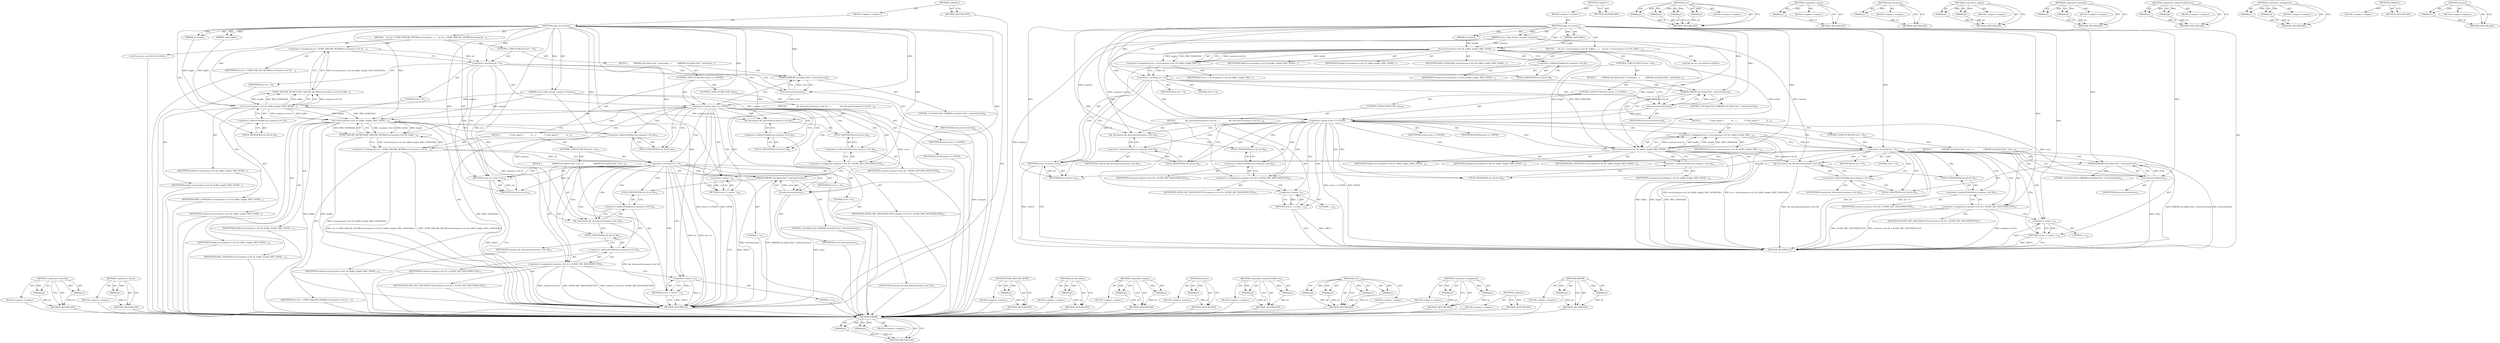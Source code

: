digraph "ERROR" {
vulnerable_128 [label=<(METHOD,ERROR)>];
vulnerable_129 [label=<(PARAM,p1)>];
vulnerable_130 [label=<(PARAM,p2)>];
vulnerable_131 [label=<(BLOCK,&lt;empty&gt;,&lt;empty&gt;)>];
vulnerable_132 [label=<(METHOD_RETURN,ANY)>];
vulnerable_6 [label=<(METHOD,&lt;global&gt;)<SUB>1</SUB>>];
vulnerable_7 [label=<(BLOCK,&lt;empty&gt;,&lt;empty&gt;)<SUB>1</SUB>>];
vulnerable_8 [label=<(METHOD,a2dp_ctrl_receive)<SUB>1</SUB>>];
vulnerable_9 [label=<(PARAM,struct a2dp_stream_common *common)<SUB>1</SUB>>];
vulnerable_10 [label=<(PARAM,void* buffer)<SUB>1</SUB>>];
vulnerable_11 [label=<(PARAM,int length)<SUB>1</SUB>>];
vulnerable_12 [label=<(BLOCK,{
    int ret = recv(common-&gt;ctrl_fd, buffer, l...,{
    int ret = recv(common-&gt;ctrl_fd, buffer, l...)<SUB>2</SUB>>];
vulnerable_13 [label="<(LOCAL,int ret: int)<SUB>3</SUB>>"];
vulnerable_14 [label=<(&lt;operator&gt;.assignment,ret = recv(common-&gt;ctrl_fd, buffer, length, MSG...)<SUB>3</SUB>>];
vulnerable_15 [label=<(IDENTIFIER,ret,ret = recv(common-&gt;ctrl_fd, buffer, length, MSG...)<SUB>3</SUB>>];
vulnerable_16 [label=<(recv,recv(common-&gt;ctrl_fd, buffer, length, MSG_NOSIG...)<SUB>3</SUB>>];
vulnerable_17 [label=<(&lt;operator&gt;.indirectFieldAccess,common-&gt;ctrl_fd)<SUB>3</SUB>>];
vulnerable_18 [label=<(IDENTIFIER,common,recv(common-&gt;ctrl_fd, buffer, length, MSG_NOSIG...)<SUB>3</SUB>>];
vulnerable_19 [label=<(FIELD_IDENTIFIER,ctrl_fd,ctrl_fd)<SUB>3</SUB>>];
vulnerable_20 [label=<(IDENTIFIER,buffer,recv(common-&gt;ctrl_fd, buffer, length, MSG_NOSIG...)<SUB>3</SUB>>];
vulnerable_21 [label=<(IDENTIFIER,length,recv(common-&gt;ctrl_fd, buffer, length, MSG_NOSIG...)<SUB>3</SUB>>];
vulnerable_22 [label=<(IDENTIFIER,MSG_NOSIGNAL,recv(common-&gt;ctrl_fd, buffer, length, MSG_NOSIG...)<SUB>3</SUB>>];
vulnerable_23 [label=<(CONTROL_STRUCTURE,IF,if (ret &lt; 0))<SUB>4</SUB>>];
vulnerable_24 [label=<(&lt;operator&gt;.lessThan,ret &lt; 0)<SUB>4</SUB>>];
vulnerable_25 [label=<(IDENTIFIER,ret,ret &lt; 0)<SUB>4</SUB>>];
vulnerable_26 [label=<(LITERAL,0,ret &lt; 0)<SUB>4</SUB>>];
vulnerable_27 [label=<(BLOCK,{
         ERROR(&quot;ack failed (%s)&quot;, strerror(er...,{
         ERROR(&quot;ack failed (%s)&quot;, strerror(er...)<SUB>5</SUB>>];
vulnerable_28 [label=<(ERROR,ERROR(&quot;ack failed (%s)&quot;, strerror(errno)))<SUB>6</SUB>>];
vulnerable_29 [label=<(LITERAL,&quot;ack failed (%s)&quot;,ERROR(&quot;ack failed (%s)&quot;, strerror(errno)))<SUB>6</SUB>>];
vulnerable_30 [label=<(strerror,strerror(errno))<SUB>6</SUB>>];
vulnerable_31 [label=<(IDENTIFIER,errno,strerror(errno))<SUB>6</SUB>>];
vulnerable_32 [label=<(CONTROL_STRUCTURE,IF,if (errno == EINTR))<SUB>7</SUB>>];
vulnerable_33 [label=<(&lt;operator&gt;.equals,errno == EINTR)<SUB>7</SUB>>];
vulnerable_34 [label=<(IDENTIFIER,errno,errno == EINTR)<SUB>7</SUB>>];
vulnerable_35 [label=<(IDENTIFIER,EINTR,errno == EINTR)<SUB>7</SUB>>];
vulnerable_36 [label=<(BLOCK,{
             /* retry again */
            re...,{
             /* retry again */
            re...)<SUB>8</SUB>>];
vulnerable_37 [label=<(&lt;operator&gt;.assignment,ret = recv(common-&gt;ctrl_fd, buffer, length, MSG...)<SUB>10</SUB>>];
vulnerable_38 [label=<(IDENTIFIER,ret,ret = recv(common-&gt;ctrl_fd, buffer, length, MSG...)<SUB>10</SUB>>];
vulnerable_39 [label=<(recv,recv(common-&gt;ctrl_fd, buffer, length, MSG_NOSIG...)<SUB>10</SUB>>];
vulnerable_40 [label=<(&lt;operator&gt;.indirectFieldAccess,common-&gt;ctrl_fd)<SUB>10</SUB>>];
vulnerable_41 [label=<(IDENTIFIER,common,recv(common-&gt;ctrl_fd, buffer, length, MSG_NOSIG...)<SUB>10</SUB>>];
vulnerable_42 [label=<(FIELD_IDENTIFIER,ctrl_fd,ctrl_fd)<SUB>10</SUB>>];
vulnerable_43 [label=<(IDENTIFIER,buffer,recv(common-&gt;ctrl_fd, buffer, length, MSG_NOSIG...)<SUB>10</SUB>>];
vulnerable_44 [label=<(IDENTIFIER,length,recv(common-&gt;ctrl_fd, buffer, length, MSG_NOSIG...)<SUB>10</SUB>>];
vulnerable_45 [label=<(IDENTIFIER,MSG_NOSIGNAL,recv(common-&gt;ctrl_fd, buffer, length, MSG_NOSIG...)<SUB>10</SUB>>];
vulnerable_46 [label=<(CONTROL_STRUCTURE,IF,if (ret &lt; 0))<SUB>11</SUB>>];
vulnerable_47 [label=<(&lt;operator&gt;.lessThan,ret &lt; 0)<SUB>11</SUB>>];
vulnerable_48 [label=<(IDENTIFIER,ret,ret &lt; 0)<SUB>11</SUB>>];
vulnerable_49 [label=<(LITERAL,0,ret &lt; 0)<SUB>11</SUB>>];
vulnerable_50 [label=<(BLOCK,{
                ERROR(&quot;ack failed (%s)&quot;, stre...,{
                ERROR(&quot;ack failed (%s)&quot;, stre...)<SUB>12</SUB>>];
vulnerable_51 [label=<(ERROR,ERROR(&quot;ack failed (%s)&quot;, strerror(errno)))<SUB>13</SUB>>];
vulnerable_52 [label=<(LITERAL,&quot;ack failed (%s)&quot;,ERROR(&quot;ack failed (%s)&quot;, strerror(errno)))<SUB>13</SUB>>];
vulnerable_53 [label=<(strerror,strerror(errno))<SUB>13</SUB>>];
vulnerable_54 [label=<(IDENTIFIER,errno,strerror(errno))<SUB>13</SUB>>];
vulnerable_55 [label=<(skt_disconnect,skt_disconnect(common-&gt;ctrl_fd))<SUB>14</SUB>>];
vulnerable_56 [label=<(&lt;operator&gt;.indirectFieldAccess,common-&gt;ctrl_fd)<SUB>14</SUB>>];
vulnerable_57 [label=<(IDENTIFIER,common,skt_disconnect(common-&gt;ctrl_fd))<SUB>14</SUB>>];
vulnerable_58 [label=<(FIELD_IDENTIFIER,ctrl_fd,ctrl_fd)<SUB>14</SUB>>];
vulnerable_59 [label=<(&lt;operator&gt;.assignment,common-&gt;ctrl_fd = AUDIO_SKT_DISCONNECTED)<SUB>15</SUB>>];
vulnerable_60 [label=<(&lt;operator&gt;.indirectFieldAccess,common-&gt;ctrl_fd)<SUB>15</SUB>>];
vulnerable_61 [label=<(IDENTIFIER,common,common-&gt;ctrl_fd = AUDIO_SKT_DISCONNECTED)<SUB>15</SUB>>];
vulnerable_62 [label=<(FIELD_IDENTIFIER,ctrl_fd,ctrl_fd)<SUB>15</SUB>>];
vulnerable_63 [label=<(IDENTIFIER,AUDIO_SKT_DISCONNECTED,common-&gt;ctrl_fd = AUDIO_SKT_DISCONNECTED)<SUB>15</SUB>>];
vulnerable_64 [label=<(RETURN,return -1;,return -1;)<SUB>16</SUB>>];
vulnerable_65 [label=<(&lt;operator&gt;.minus,-1)<SUB>16</SUB>>];
vulnerable_66 [label=<(LITERAL,1,-1)<SUB>16</SUB>>];
vulnerable_67 [label=<(CONTROL_STRUCTURE,ELSE,else)<SUB>20</SUB>>];
vulnerable_68 [label=<(BLOCK,{
               skt_disconnect(common-&gt;ctrl_fd...,{
               skt_disconnect(common-&gt;ctrl_fd...)<SUB>20</SUB>>];
vulnerable_69 [label=<(skt_disconnect,skt_disconnect(common-&gt;ctrl_fd))<SUB>21</SUB>>];
vulnerable_70 [label=<(&lt;operator&gt;.indirectFieldAccess,common-&gt;ctrl_fd)<SUB>21</SUB>>];
vulnerable_71 [label=<(IDENTIFIER,common,skt_disconnect(common-&gt;ctrl_fd))<SUB>21</SUB>>];
vulnerable_72 [label=<(FIELD_IDENTIFIER,ctrl_fd,ctrl_fd)<SUB>21</SUB>>];
vulnerable_73 [label=<(&lt;operator&gt;.assignment,common-&gt;ctrl_fd = AUDIO_SKT_DISCONNECTED)<SUB>22</SUB>>];
vulnerable_74 [label=<(&lt;operator&gt;.indirectFieldAccess,common-&gt;ctrl_fd)<SUB>22</SUB>>];
vulnerable_75 [label=<(IDENTIFIER,common,common-&gt;ctrl_fd = AUDIO_SKT_DISCONNECTED)<SUB>22</SUB>>];
vulnerable_76 [label=<(FIELD_IDENTIFIER,ctrl_fd,ctrl_fd)<SUB>22</SUB>>];
vulnerable_77 [label=<(IDENTIFIER,AUDIO_SKT_DISCONNECTED,common-&gt;ctrl_fd = AUDIO_SKT_DISCONNECTED)<SUB>22</SUB>>];
vulnerable_78 [label=<(RETURN,return -1;,return -1;)<SUB>23</SUB>>];
vulnerable_79 [label=<(&lt;operator&gt;.minus,-1)<SUB>23</SUB>>];
vulnerable_80 [label=<(LITERAL,1,-1)<SUB>23</SUB>>];
vulnerable_81 [label=<(RETURN,return ret;,return ret;)<SUB>27</SUB>>];
vulnerable_82 [label=<(IDENTIFIER,ret,return ret;)<SUB>27</SUB>>];
vulnerable_83 [label=<(METHOD_RETURN,int)<SUB>1</SUB>>];
vulnerable_85 [label=<(METHOD_RETURN,ANY)<SUB>1</SUB>>];
vulnerable_111 [label=<(METHOD,recv)>];
vulnerable_112 [label=<(PARAM,p1)>];
vulnerable_113 [label=<(PARAM,p2)>];
vulnerable_114 [label=<(PARAM,p3)>];
vulnerable_115 [label=<(PARAM,p4)>];
vulnerable_116 [label=<(BLOCK,&lt;empty&gt;,&lt;empty&gt;)>];
vulnerable_117 [label=<(METHOD_RETURN,ANY)>];
vulnerable_146 [label=<(METHOD,&lt;operator&gt;.minus)>];
vulnerable_147 [label=<(PARAM,p1)>];
vulnerable_148 [label=<(BLOCK,&lt;empty&gt;,&lt;empty&gt;)>];
vulnerable_149 [label=<(METHOD_RETURN,ANY)>];
vulnerable_142 [label=<(METHOD,skt_disconnect)>];
vulnerable_143 [label=<(PARAM,p1)>];
vulnerable_144 [label=<(BLOCK,&lt;empty&gt;,&lt;empty&gt;)>];
vulnerable_145 [label=<(METHOD_RETURN,ANY)>];
vulnerable_137 [label=<(METHOD,&lt;operator&gt;.equals)>];
vulnerable_138 [label=<(PARAM,p1)>];
vulnerable_139 [label=<(PARAM,p2)>];
vulnerable_140 [label=<(BLOCK,&lt;empty&gt;,&lt;empty&gt;)>];
vulnerable_141 [label=<(METHOD_RETURN,ANY)>];
vulnerable_123 [label=<(METHOD,&lt;operator&gt;.lessThan)>];
vulnerable_124 [label=<(PARAM,p1)>];
vulnerable_125 [label=<(PARAM,p2)>];
vulnerable_126 [label=<(BLOCK,&lt;empty&gt;,&lt;empty&gt;)>];
vulnerable_127 [label=<(METHOD_RETURN,ANY)>];
vulnerable_118 [label=<(METHOD,&lt;operator&gt;.indirectFieldAccess)>];
vulnerable_119 [label=<(PARAM,p1)>];
vulnerable_120 [label=<(PARAM,p2)>];
vulnerable_121 [label=<(BLOCK,&lt;empty&gt;,&lt;empty&gt;)>];
vulnerable_122 [label=<(METHOD_RETURN,ANY)>];
vulnerable_106 [label=<(METHOD,&lt;operator&gt;.assignment)>];
vulnerable_107 [label=<(PARAM,p1)>];
vulnerable_108 [label=<(PARAM,p2)>];
vulnerable_109 [label=<(BLOCK,&lt;empty&gt;,&lt;empty&gt;)>];
vulnerable_110 [label=<(METHOD_RETURN,ANY)>];
vulnerable_100 [label=<(METHOD,&lt;global&gt;)<SUB>1</SUB>>];
vulnerable_101 [label=<(BLOCK,&lt;empty&gt;,&lt;empty&gt;)>];
vulnerable_102 [label=<(METHOD_RETURN,ANY)>];
vulnerable_133 [label=<(METHOD,strerror)>];
vulnerable_134 [label=<(PARAM,p1)>];
vulnerable_135 [label=<(BLOCK,&lt;empty&gt;,&lt;empty&gt;)>];
vulnerable_136 [label=<(METHOD_RETURN,ANY)>];
fixed_129 [label=<(METHOD,&lt;operator&gt;.lessThan)>];
fixed_130 [label=<(PARAM,p1)>];
fixed_131 [label=<(PARAM,p2)>];
fixed_132 [label=<(BLOCK,&lt;empty&gt;,&lt;empty&gt;)>];
fixed_133 [label=<(METHOD_RETURN,ANY)>];
fixed_152 [label=<(METHOD,&lt;operator&gt;.minus)>];
fixed_153 [label=<(PARAM,p1)>];
fixed_154 [label=<(BLOCK,&lt;empty&gt;,&lt;empty&gt;)>];
fixed_155 [label=<(METHOD_RETURN,ANY)>];
fixed_6 [label=<(METHOD,&lt;global&gt;)<SUB>1</SUB>>];
fixed_7 [label=<(BLOCK,&lt;empty&gt;,&lt;empty&gt;)<SUB>1</SUB>>];
fixed_8 [label=<(METHOD,a2dp_ctrl_receive)<SUB>1</SUB>>];
fixed_9 [label=<(PARAM,struct a2dp_stream_common *common)<SUB>1</SUB>>];
fixed_10 [label=<(PARAM,void* buffer)<SUB>1</SUB>>];
fixed_11 [label=<(PARAM,int length)<SUB>1</SUB>>];
fixed_12 [label=<(BLOCK,{
    int ret = TEMP_FAILURE_RETRY(recv(common-...,{
    int ret = TEMP_FAILURE_RETRY(recv(common-...)<SUB>2</SUB>>];
fixed_13 [label="<(LOCAL,int ret: int)<SUB>3</SUB>>"];
fixed_14 [label=<(&lt;operator&gt;.assignment,ret = TEMP_FAILURE_RETRY(recv(common-&gt;ctrl_fd, ...)<SUB>3</SUB>>];
fixed_15 [label=<(IDENTIFIER,ret,ret = TEMP_FAILURE_RETRY(recv(common-&gt;ctrl_fd, ...)<SUB>3</SUB>>];
fixed_16 [label=<(TEMP_FAILURE_RETRY,TEMP_FAILURE_RETRY(recv(common-&gt;ctrl_fd, buffer...)<SUB>3</SUB>>];
fixed_17 [label=<(recv,recv(common-&gt;ctrl_fd, buffer, length, MSG_NOSIG...)<SUB>3</SUB>>];
fixed_18 [label=<(&lt;operator&gt;.indirectFieldAccess,common-&gt;ctrl_fd)<SUB>3</SUB>>];
fixed_19 [label=<(IDENTIFIER,common,recv(common-&gt;ctrl_fd, buffer, length, MSG_NOSIG...)<SUB>3</SUB>>];
fixed_20 [label=<(FIELD_IDENTIFIER,ctrl_fd,ctrl_fd)<SUB>3</SUB>>];
fixed_21 [label=<(IDENTIFIER,buffer,recv(common-&gt;ctrl_fd, buffer, length, MSG_NOSIG...)<SUB>3</SUB>>];
fixed_22 [label=<(IDENTIFIER,length,recv(common-&gt;ctrl_fd, buffer, length, MSG_NOSIG...)<SUB>3</SUB>>];
fixed_23 [label=<(IDENTIFIER,MSG_NOSIGNAL,recv(common-&gt;ctrl_fd, buffer, length, MSG_NOSIG...)<SUB>3</SUB>>];
fixed_24 [label=<(CONTROL_STRUCTURE,IF,if (ret &lt; 0))<SUB>4</SUB>>];
fixed_25 [label=<(&lt;operator&gt;.lessThan,ret &lt; 0)<SUB>4</SUB>>];
fixed_26 [label=<(IDENTIFIER,ret,ret &lt; 0)<SUB>4</SUB>>];
fixed_27 [label=<(LITERAL,0,ret &lt; 0)<SUB>4</SUB>>];
fixed_28 [label=<(BLOCK,{
         ERROR(&quot;ack failed (%s)&quot;, strerror(er...,{
         ERROR(&quot;ack failed (%s)&quot;, strerror(er...)<SUB>5</SUB>>];
fixed_29 [label=<(ERROR,ERROR(&quot;ack failed (%s)&quot;, strerror(errno)))<SUB>6</SUB>>];
fixed_30 [label=<(LITERAL,&quot;ack failed (%s)&quot;,ERROR(&quot;ack failed (%s)&quot;, strerror(errno)))<SUB>6</SUB>>];
fixed_31 [label=<(strerror,strerror(errno))<SUB>6</SUB>>];
fixed_32 [label=<(IDENTIFIER,errno,strerror(errno))<SUB>6</SUB>>];
fixed_33 [label=<(CONTROL_STRUCTURE,IF,if (errno == EINTR))<SUB>7</SUB>>];
fixed_34 [label=<(&lt;operator&gt;.equals,errno == EINTR)<SUB>7</SUB>>];
fixed_35 [label=<(IDENTIFIER,errno,errno == EINTR)<SUB>7</SUB>>];
fixed_36 [label=<(IDENTIFIER,EINTR,errno == EINTR)<SUB>7</SUB>>];
fixed_37 [label=<(BLOCK,{
             /* retry again */
            re...,{
             /* retry again */
            re...)<SUB>8</SUB>>];
fixed_38 [label=<(&lt;operator&gt;.assignment,ret = TEMP_FAILURE_RETRY(recv(common-&gt;ctrl_fd, ...)<SUB>10</SUB>>];
fixed_39 [label=<(IDENTIFIER,ret,ret = TEMP_FAILURE_RETRY(recv(common-&gt;ctrl_fd, ...)<SUB>10</SUB>>];
fixed_40 [label=<(TEMP_FAILURE_RETRY,TEMP_FAILURE_RETRY(recv(common-&gt;ctrl_fd, buffer...)<SUB>10</SUB>>];
fixed_41 [label=<(recv,recv(common-&gt;ctrl_fd, buffer, length, MSG_NOSIG...)<SUB>10</SUB>>];
fixed_42 [label=<(&lt;operator&gt;.indirectFieldAccess,common-&gt;ctrl_fd)<SUB>10</SUB>>];
fixed_43 [label=<(IDENTIFIER,common,recv(common-&gt;ctrl_fd, buffer, length, MSG_NOSIG...)<SUB>10</SUB>>];
fixed_44 [label=<(FIELD_IDENTIFIER,ctrl_fd,ctrl_fd)<SUB>10</SUB>>];
fixed_45 [label=<(IDENTIFIER,buffer,recv(common-&gt;ctrl_fd, buffer, length, MSG_NOSIG...)<SUB>10</SUB>>];
fixed_46 [label=<(IDENTIFIER,length,recv(common-&gt;ctrl_fd, buffer, length, MSG_NOSIG...)<SUB>10</SUB>>];
fixed_47 [label=<(IDENTIFIER,MSG_NOSIGNAL,recv(common-&gt;ctrl_fd, buffer, length, MSG_NOSIG...)<SUB>10</SUB>>];
fixed_48 [label=<(CONTROL_STRUCTURE,IF,if (ret &lt; 0))<SUB>11</SUB>>];
fixed_49 [label=<(&lt;operator&gt;.lessThan,ret &lt; 0)<SUB>11</SUB>>];
fixed_50 [label=<(IDENTIFIER,ret,ret &lt; 0)<SUB>11</SUB>>];
fixed_51 [label=<(LITERAL,0,ret &lt; 0)<SUB>11</SUB>>];
fixed_52 [label=<(BLOCK,{
                ERROR(&quot;ack failed (%s)&quot;, stre...,{
                ERROR(&quot;ack failed (%s)&quot;, stre...)<SUB>12</SUB>>];
fixed_53 [label=<(ERROR,ERROR(&quot;ack failed (%s)&quot;, strerror(errno)))<SUB>13</SUB>>];
fixed_54 [label=<(LITERAL,&quot;ack failed (%s)&quot;,ERROR(&quot;ack failed (%s)&quot;, strerror(errno)))<SUB>13</SUB>>];
fixed_55 [label=<(strerror,strerror(errno))<SUB>13</SUB>>];
fixed_56 [label=<(IDENTIFIER,errno,strerror(errno))<SUB>13</SUB>>];
fixed_57 [label=<(skt_disconnect,skt_disconnect(common-&gt;ctrl_fd))<SUB>14</SUB>>];
fixed_58 [label=<(&lt;operator&gt;.indirectFieldAccess,common-&gt;ctrl_fd)<SUB>14</SUB>>];
fixed_59 [label=<(IDENTIFIER,common,skt_disconnect(common-&gt;ctrl_fd))<SUB>14</SUB>>];
fixed_60 [label=<(FIELD_IDENTIFIER,ctrl_fd,ctrl_fd)<SUB>14</SUB>>];
fixed_61 [label=<(&lt;operator&gt;.assignment,common-&gt;ctrl_fd = AUDIO_SKT_DISCONNECTED)<SUB>15</SUB>>];
fixed_62 [label=<(&lt;operator&gt;.indirectFieldAccess,common-&gt;ctrl_fd)<SUB>15</SUB>>];
fixed_63 [label=<(IDENTIFIER,common,common-&gt;ctrl_fd = AUDIO_SKT_DISCONNECTED)<SUB>15</SUB>>];
fixed_64 [label=<(FIELD_IDENTIFIER,ctrl_fd,ctrl_fd)<SUB>15</SUB>>];
fixed_65 [label=<(IDENTIFIER,AUDIO_SKT_DISCONNECTED,common-&gt;ctrl_fd = AUDIO_SKT_DISCONNECTED)<SUB>15</SUB>>];
fixed_66 [label=<(RETURN,return -1;,return -1;)<SUB>16</SUB>>];
fixed_67 [label=<(&lt;operator&gt;.minus,-1)<SUB>16</SUB>>];
fixed_68 [label=<(LITERAL,1,-1)<SUB>16</SUB>>];
fixed_69 [label=<(CONTROL_STRUCTURE,ELSE,else)<SUB>20</SUB>>];
fixed_70 [label=<(BLOCK,{
               skt_disconnect(common-&gt;ctrl_fd...,{
               skt_disconnect(common-&gt;ctrl_fd...)<SUB>20</SUB>>];
fixed_71 [label=<(skt_disconnect,skt_disconnect(common-&gt;ctrl_fd))<SUB>21</SUB>>];
fixed_72 [label=<(&lt;operator&gt;.indirectFieldAccess,common-&gt;ctrl_fd)<SUB>21</SUB>>];
fixed_73 [label=<(IDENTIFIER,common,skt_disconnect(common-&gt;ctrl_fd))<SUB>21</SUB>>];
fixed_74 [label=<(FIELD_IDENTIFIER,ctrl_fd,ctrl_fd)<SUB>21</SUB>>];
fixed_75 [label=<(&lt;operator&gt;.assignment,common-&gt;ctrl_fd = AUDIO_SKT_DISCONNECTED)<SUB>22</SUB>>];
fixed_76 [label=<(&lt;operator&gt;.indirectFieldAccess,common-&gt;ctrl_fd)<SUB>22</SUB>>];
fixed_77 [label=<(IDENTIFIER,common,common-&gt;ctrl_fd = AUDIO_SKT_DISCONNECTED)<SUB>22</SUB>>];
fixed_78 [label=<(FIELD_IDENTIFIER,ctrl_fd,ctrl_fd)<SUB>22</SUB>>];
fixed_79 [label=<(IDENTIFIER,AUDIO_SKT_DISCONNECTED,common-&gt;ctrl_fd = AUDIO_SKT_DISCONNECTED)<SUB>22</SUB>>];
fixed_80 [label=<(RETURN,return -1;,return -1;)<SUB>23</SUB>>];
fixed_81 [label=<(&lt;operator&gt;.minus,-1)<SUB>23</SUB>>];
fixed_82 [label=<(LITERAL,1,-1)<SUB>23</SUB>>];
fixed_83 [label=<(RETURN,return ret;,return ret;)<SUB>27</SUB>>];
fixed_84 [label=<(IDENTIFIER,ret,return ret;)<SUB>27</SUB>>];
fixed_85 [label=<(METHOD_RETURN,int)<SUB>1</SUB>>];
fixed_87 [label=<(METHOD_RETURN,ANY)<SUB>1</SUB>>];
fixed_113 [label=<(METHOD,TEMP_FAILURE_RETRY)>];
fixed_114 [label=<(PARAM,p1)>];
fixed_115 [label=<(BLOCK,&lt;empty&gt;,&lt;empty&gt;)>];
fixed_116 [label=<(METHOD_RETURN,ANY)>];
fixed_148 [label=<(METHOD,skt_disconnect)>];
fixed_149 [label=<(PARAM,p1)>];
fixed_150 [label=<(BLOCK,&lt;empty&gt;,&lt;empty&gt;)>];
fixed_151 [label=<(METHOD_RETURN,ANY)>];
fixed_143 [label=<(METHOD,&lt;operator&gt;.equals)>];
fixed_144 [label=<(PARAM,p1)>];
fixed_145 [label=<(PARAM,p2)>];
fixed_146 [label=<(BLOCK,&lt;empty&gt;,&lt;empty&gt;)>];
fixed_147 [label=<(METHOD_RETURN,ANY)>];
fixed_139 [label=<(METHOD,strerror)>];
fixed_140 [label=<(PARAM,p1)>];
fixed_141 [label=<(BLOCK,&lt;empty&gt;,&lt;empty&gt;)>];
fixed_142 [label=<(METHOD_RETURN,ANY)>];
fixed_124 [label=<(METHOD,&lt;operator&gt;.indirectFieldAccess)>];
fixed_125 [label=<(PARAM,p1)>];
fixed_126 [label=<(PARAM,p2)>];
fixed_127 [label=<(BLOCK,&lt;empty&gt;,&lt;empty&gt;)>];
fixed_128 [label=<(METHOD_RETURN,ANY)>];
fixed_117 [label=<(METHOD,recv)>];
fixed_118 [label=<(PARAM,p1)>];
fixed_119 [label=<(PARAM,p2)>];
fixed_120 [label=<(PARAM,p3)>];
fixed_121 [label=<(PARAM,p4)>];
fixed_122 [label=<(BLOCK,&lt;empty&gt;,&lt;empty&gt;)>];
fixed_123 [label=<(METHOD_RETURN,ANY)>];
fixed_108 [label=<(METHOD,&lt;operator&gt;.assignment)>];
fixed_109 [label=<(PARAM,p1)>];
fixed_110 [label=<(PARAM,p2)>];
fixed_111 [label=<(BLOCK,&lt;empty&gt;,&lt;empty&gt;)>];
fixed_112 [label=<(METHOD_RETURN,ANY)>];
fixed_102 [label=<(METHOD,&lt;global&gt;)<SUB>1</SUB>>];
fixed_103 [label=<(BLOCK,&lt;empty&gt;,&lt;empty&gt;)>];
fixed_104 [label=<(METHOD_RETURN,ANY)>];
fixed_134 [label=<(METHOD,ERROR)>];
fixed_135 [label=<(PARAM,p1)>];
fixed_136 [label=<(PARAM,p2)>];
fixed_137 [label=<(BLOCK,&lt;empty&gt;,&lt;empty&gt;)>];
fixed_138 [label=<(METHOD_RETURN,ANY)>];
vulnerable_128 -> vulnerable_129  [key=0, label="AST: "];
vulnerable_128 -> vulnerable_129  [key=1, label="DDG: "];
vulnerable_128 -> vulnerable_131  [key=0, label="AST: "];
vulnerable_128 -> vulnerable_130  [key=0, label="AST: "];
vulnerable_128 -> vulnerable_130  [key=1, label="DDG: "];
vulnerable_128 -> vulnerable_132  [key=0, label="AST: "];
vulnerable_128 -> vulnerable_132  [key=1, label="CFG: "];
vulnerable_129 -> vulnerable_132  [key=0, label="DDG: p1"];
vulnerable_130 -> vulnerable_132  [key=0, label="DDG: p2"];
vulnerable_6 -> vulnerable_7  [key=0, label="AST: "];
vulnerable_6 -> vulnerable_85  [key=0, label="AST: "];
vulnerable_6 -> vulnerable_85  [key=1, label="CFG: "];
vulnerable_7 -> vulnerable_8  [key=0, label="AST: "];
vulnerable_8 -> vulnerable_9  [key=0, label="AST: "];
vulnerable_8 -> vulnerable_9  [key=1, label="DDG: "];
vulnerable_8 -> vulnerable_10  [key=0, label="AST: "];
vulnerable_8 -> vulnerable_10  [key=1, label="DDG: "];
vulnerable_8 -> vulnerable_11  [key=0, label="AST: "];
vulnerable_8 -> vulnerable_11  [key=1, label="DDG: "];
vulnerable_8 -> vulnerable_12  [key=0, label="AST: "];
vulnerable_8 -> vulnerable_83  [key=0, label="AST: "];
vulnerable_8 -> vulnerable_19  [key=0, label="CFG: "];
vulnerable_8 -> vulnerable_82  [key=0, label="DDG: "];
vulnerable_8 -> vulnerable_16  [key=0, label="DDG: "];
vulnerable_8 -> vulnerable_24  [key=0, label="DDG: "];
vulnerable_8 -> vulnerable_28  [key=0, label="DDG: "];
vulnerable_8 -> vulnerable_30  [key=0, label="DDG: "];
vulnerable_8 -> vulnerable_33  [key=0, label="DDG: "];
vulnerable_8 -> vulnerable_73  [key=0, label="DDG: "];
vulnerable_8 -> vulnerable_39  [key=0, label="DDG: "];
vulnerable_8 -> vulnerable_47  [key=0, label="DDG: "];
vulnerable_8 -> vulnerable_59  [key=0, label="DDG: "];
vulnerable_8 -> vulnerable_51  [key=0, label="DDG: "];
vulnerable_8 -> vulnerable_79  [key=0, label="DDG: "];
vulnerable_8 -> vulnerable_53  [key=0, label="DDG: "];
vulnerable_8 -> vulnerable_65  [key=0, label="DDG: "];
vulnerable_9 -> vulnerable_83  [key=0, label="DDG: common"];
vulnerable_9 -> vulnerable_16  [key=0, label="DDG: common"];
vulnerable_9 -> vulnerable_39  [key=0, label="DDG: common"];
vulnerable_9 -> vulnerable_69  [key=0, label="DDG: common"];
vulnerable_9 -> vulnerable_55  [key=0, label="DDG: common"];
vulnerable_10 -> vulnerable_16  [key=0, label="DDG: buffer"];
vulnerable_11 -> vulnerable_16  [key=0, label="DDG: length"];
vulnerable_12 -> vulnerable_13  [key=0, label="AST: "];
vulnerable_12 -> vulnerable_14  [key=0, label="AST: "];
vulnerable_12 -> vulnerable_23  [key=0, label="AST: "];
vulnerable_12 -> vulnerable_81  [key=0, label="AST: "];
vulnerable_14 -> vulnerable_15  [key=0, label="AST: "];
vulnerable_14 -> vulnerable_16  [key=0, label="AST: "];
vulnerable_14 -> vulnerable_24  [key=0, label="CFG: "];
vulnerable_14 -> vulnerable_24  [key=1, label="DDG: ret"];
vulnerable_16 -> vulnerable_17  [key=0, label="AST: "];
vulnerable_16 -> vulnerable_20  [key=0, label="AST: "];
vulnerable_16 -> vulnerable_21  [key=0, label="AST: "];
vulnerable_16 -> vulnerable_22  [key=0, label="AST: "];
vulnerable_16 -> vulnerable_14  [key=0, label="CFG: "];
vulnerable_16 -> vulnerable_14  [key=1, label="DDG: common-&gt;ctrl_fd"];
vulnerable_16 -> vulnerable_14  [key=2, label="DDG: buffer"];
vulnerable_16 -> vulnerable_14  [key=3, label="DDG: length"];
vulnerable_16 -> vulnerable_14  [key=4, label="DDG: MSG_NOSIGNAL"];
vulnerable_16 -> vulnerable_39  [key=0, label="DDG: common-&gt;ctrl_fd"];
vulnerable_16 -> vulnerable_39  [key=1, label="DDG: buffer"];
vulnerable_16 -> vulnerable_39  [key=2, label="DDG: length"];
vulnerable_16 -> vulnerable_39  [key=3, label="DDG: MSG_NOSIGNAL"];
vulnerable_16 -> vulnerable_69  [key=0, label="DDG: common-&gt;ctrl_fd"];
vulnerable_17 -> vulnerable_18  [key=0, label="AST: "];
vulnerable_17 -> vulnerable_19  [key=0, label="AST: "];
vulnerable_17 -> vulnerable_16  [key=0, label="CFG: "];
vulnerable_19 -> vulnerable_17  [key=0, label="CFG: "];
vulnerable_23 -> vulnerable_24  [key=0, label="AST: "];
vulnerable_23 -> vulnerable_27  [key=0, label="AST: "];
vulnerable_24 -> vulnerable_25  [key=0, label="AST: "];
vulnerable_24 -> vulnerable_26  [key=0, label="AST: "];
vulnerable_24 -> vulnerable_30  [key=0, label="CFG: "];
vulnerable_24 -> vulnerable_30  [key=1, label="CDG: "];
vulnerable_24 -> vulnerable_81  [key=0, label="CFG: "];
vulnerable_24 -> vulnerable_81  [key=1, label="CDG: "];
vulnerable_24 -> vulnerable_82  [key=0, label="DDG: ret"];
vulnerable_24 -> vulnerable_28  [key=0, label="CDG: "];
vulnerable_24 -> vulnerable_33  [key=0, label="CDG: "];
vulnerable_27 -> vulnerable_28  [key=0, label="AST: "];
vulnerable_27 -> vulnerable_32  [key=0, label="AST: "];
vulnerable_28 -> vulnerable_29  [key=0, label="AST: "];
vulnerable_28 -> vulnerable_30  [key=0, label="AST: "];
vulnerable_28 -> vulnerable_33  [key=0, label="CFG: "];
vulnerable_30 -> vulnerable_31  [key=0, label="AST: "];
vulnerable_30 -> vulnerable_28  [key=0, label="CFG: "];
vulnerable_30 -> vulnerable_28  [key=1, label="DDG: errno"];
vulnerable_30 -> vulnerable_33  [key=0, label="DDG: errno"];
vulnerable_32 -> vulnerable_33  [key=0, label="AST: "];
vulnerable_32 -> vulnerable_36  [key=0, label="AST: "];
vulnerable_32 -> vulnerable_67  [key=0, label="AST: "];
vulnerable_33 -> vulnerable_34  [key=0, label="AST: "];
vulnerable_33 -> vulnerable_35  [key=0, label="AST: "];
vulnerable_33 -> vulnerable_42  [key=0, label="CFG: "];
vulnerable_33 -> vulnerable_42  [key=1, label="CDG: "];
vulnerable_33 -> vulnerable_72  [key=0, label="CFG: "];
vulnerable_33 -> vulnerable_72  [key=1, label="CDG: "];
vulnerable_33 -> vulnerable_83  [key=0, label="DDG: errno == EINTR"];
vulnerable_33 -> vulnerable_83  [key=1, label="DDG: EINTR"];
vulnerable_33 -> vulnerable_53  [key=0, label="DDG: errno"];
vulnerable_33 -> vulnerable_47  [key=0, label="CDG: "];
vulnerable_33 -> vulnerable_73  [key=0, label="CDG: "];
vulnerable_33 -> vulnerable_37  [key=0, label="CDG: "];
vulnerable_33 -> vulnerable_69  [key=0, label="CDG: "];
vulnerable_33 -> vulnerable_74  [key=0, label="CDG: "];
vulnerable_33 -> vulnerable_40  [key=0, label="CDG: "];
vulnerable_33 -> vulnerable_76  [key=0, label="CDG: "];
vulnerable_33 -> vulnerable_79  [key=0, label="CDG: "];
vulnerable_33 -> vulnerable_70  [key=0, label="CDG: "];
vulnerable_33 -> vulnerable_78  [key=0, label="CDG: "];
vulnerable_33 -> vulnerable_39  [key=0, label="CDG: "];
vulnerable_36 -> vulnerable_37  [key=0, label="AST: "];
vulnerable_36 -> vulnerable_46  [key=0, label="AST: "];
vulnerable_37 -> vulnerable_38  [key=0, label="AST: "];
vulnerable_37 -> vulnerable_39  [key=0, label="AST: "];
vulnerable_37 -> vulnerable_47  [key=0, label="CFG: "];
vulnerable_37 -> vulnerable_47  [key=1, label="DDG: ret"];
vulnerable_37 -> vulnerable_83  [key=0, label="DDG: recv(common-&gt;ctrl_fd, buffer, length, MSG_NOSIGNAL)"];
vulnerable_37 -> vulnerable_83  [key=1, label="DDG: ret = recv(common-&gt;ctrl_fd, buffer, length, MSG_NOSIGNAL)"];
vulnerable_39 -> vulnerable_40  [key=0, label="AST: "];
vulnerable_39 -> vulnerable_43  [key=0, label="AST: "];
vulnerable_39 -> vulnerable_44  [key=0, label="AST: "];
vulnerable_39 -> vulnerable_45  [key=0, label="AST: "];
vulnerable_39 -> vulnerable_37  [key=0, label="CFG: "];
vulnerable_39 -> vulnerable_37  [key=1, label="DDG: common-&gt;ctrl_fd"];
vulnerable_39 -> vulnerable_37  [key=2, label="DDG: buffer"];
vulnerable_39 -> vulnerable_37  [key=3, label="DDG: length"];
vulnerable_39 -> vulnerable_37  [key=4, label="DDG: MSG_NOSIGNAL"];
vulnerable_39 -> vulnerable_83  [key=0, label="DDG: buffer"];
vulnerable_39 -> vulnerable_83  [key=1, label="DDG: length"];
vulnerable_39 -> vulnerable_83  [key=2, label="DDG: MSG_NOSIGNAL"];
vulnerable_39 -> vulnerable_55  [key=0, label="DDG: common-&gt;ctrl_fd"];
vulnerable_40 -> vulnerable_41  [key=0, label="AST: "];
vulnerable_40 -> vulnerable_42  [key=0, label="AST: "];
vulnerable_40 -> vulnerable_39  [key=0, label="CFG: "];
vulnerable_42 -> vulnerable_40  [key=0, label="CFG: "];
vulnerable_46 -> vulnerable_47  [key=0, label="AST: "];
vulnerable_46 -> vulnerable_50  [key=0, label="AST: "];
vulnerable_47 -> vulnerable_48  [key=0, label="AST: "];
vulnerable_47 -> vulnerable_49  [key=0, label="AST: "];
vulnerable_47 -> vulnerable_53  [key=0, label="CFG: "];
vulnerable_47 -> vulnerable_53  [key=1, label="CDG: "];
vulnerable_47 -> vulnerable_81  [key=0, label="CFG: "];
vulnerable_47 -> vulnerable_81  [key=1, label="CDG: "];
vulnerable_47 -> vulnerable_83  [key=0, label="DDG: ret"];
vulnerable_47 -> vulnerable_83  [key=1, label="DDG: ret &lt; 0"];
vulnerable_47 -> vulnerable_82  [key=0, label="DDG: ret"];
vulnerable_47 -> vulnerable_60  [key=0, label="CDG: "];
vulnerable_47 -> vulnerable_64  [key=0, label="CDG: "];
vulnerable_47 -> vulnerable_51  [key=0, label="CDG: "];
vulnerable_47 -> vulnerable_56  [key=0, label="CDG: "];
vulnerable_47 -> vulnerable_65  [key=0, label="CDG: "];
vulnerable_47 -> vulnerable_59  [key=0, label="CDG: "];
vulnerable_47 -> vulnerable_58  [key=0, label="CDG: "];
vulnerable_47 -> vulnerable_55  [key=0, label="CDG: "];
vulnerable_47 -> vulnerable_62  [key=0, label="CDG: "];
vulnerable_50 -> vulnerable_51  [key=0, label="AST: "];
vulnerable_50 -> vulnerable_55  [key=0, label="AST: "];
vulnerable_50 -> vulnerable_59  [key=0, label="AST: "];
vulnerable_50 -> vulnerable_64  [key=0, label="AST: "];
vulnerable_51 -> vulnerable_52  [key=0, label="AST: "];
vulnerable_51 -> vulnerable_53  [key=0, label="AST: "];
vulnerable_51 -> vulnerable_58  [key=0, label="CFG: "];
vulnerable_51 -> vulnerable_83  [key=0, label="DDG: strerror(errno)"];
vulnerable_51 -> vulnerable_83  [key=1, label="DDG: ERROR(&quot;ack failed (%s)&quot;, strerror(errno))"];
vulnerable_53 -> vulnerable_54  [key=0, label="AST: "];
vulnerable_53 -> vulnerable_51  [key=0, label="CFG: "];
vulnerable_53 -> vulnerable_51  [key=1, label="DDG: errno"];
vulnerable_53 -> vulnerable_83  [key=0, label="DDG: errno"];
vulnerable_55 -> vulnerable_56  [key=0, label="AST: "];
vulnerable_55 -> vulnerable_62  [key=0, label="CFG: "];
vulnerable_55 -> vulnerable_83  [key=0, label="DDG: skt_disconnect(common-&gt;ctrl_fd)"];
vulnerable_56 -> vulnerable_57  [key=0, label="AST: "];
vulnerable_56 -> vulnerable_58  [key=0, label="AST: "];
vulnerable_56 -> vulnerable_55  [key=0, label="CFG: "];
vulnerable_58 -> vulnerable_56  [key=0, label="CFG: "];
vulnerable_59 -> vulnerable_60  [key=0, label="AST: "];
vulnerable_59 -> vulnerable_63  [key=0, label="AST: "];
vulnerable_59 -> vulnerable_65  [key=0, label="CFG: "];
vulnerable_59 -> vulnerable_83  [key=0, label="DDG: common-&gt;ctrl_fd"];
vulnerable_59 -> vulnerable_83  [key=1, label="DDG: AUDIO_SKT_DISCONNECTED"];
vulnerable_59 -> vulnerable_83  [key=2, label="DDG: common-&gt;ctrl_fd = AUDIO_SKT_DISCONNECTED"];
vulnerable_60 -> vulnerable_61  [key=0, label="AST: "];
vulnerable_60 -> vulnerable_62  [key=0, label="AST: "];
vulnerable_60 -> vulnerable_59  [key=0, label="CFG: "];
vulnerable_62 -> vulnerable_60  [key=0, label="CFG: "];
vulnerable_64 -> vulnerable_65  [key=0, label="AST: "];
vulnerable_64 -> vulnerable_83  [key=0, label="CFG: "];
vulnerable_64 -> vulnerable_83  [key=1, label="DDG: &lt;RET&gt;"];
vulnerable_65 -> vulnerable_66  [key=0, label="AST: "];
vulnerable_65 -> vulnerable_64  [key=0, label="CFG: "];
vulnerable_65 -> vulnerable_64  [key=1, label="DDG: -1"];
vulnerable_65 -> vulnerable_83  [key=0, label="DDG: -1"];
vulnerable_67 -> vulnerable_68  [key=0, label="AST: "];
vulnerable_68 -> vulnerable_69  [key=0, label="AST: "];
vulnerable_68 -> vulnerable_73  [key=0, label="AST: "];
vulnerable_68 -> vulnerable_78  [key=0, label="AST: "];
vulnerable_69 -> vulnerable_70  [key=0, label="AST: "];
vulnerable_69 -> vulnerable_76  [key=0, label="CFG: "];
vulnerable_70 -> vulnerable_71  [key=0, label="AST: "];
vulnerable_70 -> vulnerable_72  [key=0, label="AST: "];
vulnerable_70 -> vulnerable_69  [key=0, label="CFG: "];
vulnerable_72 -> vulnerable_70  [key=0, label="CFG: "];
vulnerable_73 -> vulnerable_74  [key=0, label="AST: "];
vulnerable_73 -> vulnerable_77  [key=0, label="AST: "];
vulnerable_73 -> vulnerable_79  [key=0, label="CFG: "];
vulnerable_74 -> vulnerable_75  [key=0, label="AST: "];
vulnerable_74 -> vulnerable_76  [key=0, label="AST: "];
vulnerable_74 -> vulnerable_73  [key=0, label="CFG: "];
vulnerable_76 -> vulnerable_74  [key=0, label="CFG: "];
vulnerable_78 -> vulnerable_79  [key=0, label="AST: "];
vulnerable_78 -> vulnerable_83  [key=0, label="CFG: "];
vulnerable_78 -> vulnerable_83  [key=1, label="DDG: &lt;RET&gt;"];
vulnerable_79 -> vulnerable_80  [key=0, label="AST: "];
vulnerable_79 -> vulnerable_78  [key=0, label="CFG: "];
vulnerable_79 -> vulnerable_78  [key=1, label="DDG: -1"];
vulnerable_81 -> vulnerable_82  [key=0, label="AST: "];
vulnerable_81 -> vulnerable_83  [key=0, label="CFG: "];
vulnerable_81 -> vulnerable_83  [key=1, label="DDG: &lt;RET&gt;"];
vulnerable_82 -> vulnerable_81  [key=0, label="DDG: ret"];
vulnerable_111 -> vulnerable_112  [key=0, label="AST: "];
vulnerable_111 -> vulnerable_112  [key=1, label="DDG: "];
vulnerable_111 -> vulnerable_116  [key=0, label="AST: "];
vulnerable_111 -> vulnerable_113  [key=0, label="AST: "];
vulnerable_111 -> vulnerable_113  [key=1, label="DDG: "];
vulnerable_111 -> vulnerable_117  [key=0, label="AST: "];
vulnerable_111 -> vulnerable_117  [key=1, label="CFG: "];
vulnerable_111 -> vulnerable_114  [key=0, label="AST: "];
vulnerable_111 -> vulnerable_114  [key=1, label="DDG: "];
vulnerable_111 -> vulnerable_115  [key=0, label="AST: "];
vulnerable_111 -> vulnerable_115  [key=1, label="DDG: "];
vulnerable_112 -> vulnerable_117  [key=0, label="DDG: p1"];
vulnerable_113 -> vulnerable_117  [key=0, label="DDG: p2"];
vulnerable_114 -> vulnerable_117  [key=0, label="DDG: p3"];
vulnerable_115 -> vulnerable_117  [key=0, label="DDG: p4"];
vulnerable_146 -> vulnerable_147  [key=0, label="AST: "];
vulnerable_146 -> vulnerable_147  [key=1, label="DDG: "];
vulnerable_146 -> vulnerable_148  [key=0, label="AST: "];
vulnerable_146 -> vulnerable_149  [key=0, label="AST: "];
vulnerable_146 -> vulnerable_149  [key=1, label="CFG: "];
vulnerable_147 -> vulnerable_149  [key=0, label="DDG: p1"];
vulnerable_142 -> vulnerable_143  [key=0, label="AST: "];
vulnerable_142 -> vulnerable_143  [key=1, label="DDG: "];
vulnerable_142 -> vulnerable_144  [key=0, label="AST: "];
vulnerable_142 -> vulnerable_145  [key=0, label="AST: "];
vulnerable_142 -> vulnerable_145  [key=1, label="CFG: "];
vulnerable_143 -> vulnerable_145  [key=0, label="DDG: p1"];
vulnerable_137 -> vulnerable_138  [key=0, label="AST: "];
vulnerable_137 -> vulnerable_138  [key=1, label="DDG: "];
vulnerable_137 -> vulnerable_140  [key=0, label="AST: "];
vulnerable_137 -> vulnerable_139  [key=0, label="AST: "];
vulnerable_137 -> vulnerable_139  [key=1, label="DDG: "];
vulnerable_137 -> vulnerable_141  [key=0, label="AST: "];
vulnerable_137 -> vulnerable_141  [key=1, label="CFG: "];
vulnerable_138 -> vulnerable_141  [key=0, label="DDG: p1"];
vulnerable_139 -> vulnerable_141  [key=0, label="DDG: p2"];
vulnerable_123 -> vulnerable_124  [key=0, label="AST: "];
vulnerable_123 -> vulnerable_124  [key=1, label="DDG: "];
vulnerable_123 -> vulnerable_126  [key=0, label="AST: "];
vulnerable_123 -> vulnerable_125  [key=0, label="AST: "];
vulnerable_123 -> vulnerable_125  [key=1, label="DDG: "];
vulnerable_123 -> vulnerable_127  [key=0, label="AST: "];
vulnerable_123 -> vulnerable_127  [key=1, label="CFG: "];
vulnerable_124 -> vulnerable_127  [key=0, label="DDG: p1"];
vulnerable_125 -> vulnerable_127  [key=0, label="DDG: p2"];
vulnerable_118 -> vulnerable_119  [key=0, label="AST: "];
vulnerable_118 -> vulnerable_119  [key=1, label="DDG: "];
vulnerable_118 -> vulnerable_121  [key=0, label="AST: "];
vulnerable_118 -> vulnerable_120  [key=0, label="AST: "];
vulnerable_118 -> vulnerable_120  [key=1, label="DDG: "];
vulnerable_118 -> vulnerable_122  [key=0, label="AST: "];
vulnerable_118 -> vulnerable_122  [key=1, label="CFG: "];
vulnerable_119 -> vulnerable_122  [key=0, label="DDG: p1"];
vulnerable_120 -> vulnerable_122  [key=0, label="DDG: p2"];
vulnerable_106 -> vulnerable_107  [key=0, label="AST: "];
vulnerable_106 -> vulnerable_107  [key=1, label="DDG: "];
vulnerable_106 -> vulnerable_109  [key=0, label="AST: "];
vulnerable_106 -> vulnerable_108  [key=0, label="AST: "];
vulnerable_106 -> vulnerable_108  [key=1, label="DDG: "];
vulnerable_106 -> vulnerable_110  [key=0, label="AST: "];
vulnerable_106 -> vulnerable_110  [key=1, label="CFG: "];
vulnerable_107 -> vulnerable_110  [key=0, label="DDG: p1"];
vulnerable_108 -> vulnerable_110  [key=0, label="DDG: p2"];
vulnerable_100 -> vulnerable_101  [key=0, label="AST: "];
vulnerable_100 -> vulnerable_102  [key=0, label="AST: "];
vulnerable_100 -> vulnerable_102  [key=1, label="CFG: "];
vulnerable_133 -> vulnerable_134  [key=0, label="AST: "];
vulnerable_133 -> vulnerable_134  [key=1, label="DDG: "];
vulnerable_133 -> vulnerable_135  [key=0, label="AST: "];
vulnerable_133 -> vulnerable_136  [key=0, label="AST: "];
vulnerable_133 -> vulnerable_136  [key=1, label="CFG: "];
vulnerable_134 -> vulnerable_136  [key=0, label="DDG: p1"];
fixed_129 -> fixed_130  [key=0, label="AST: "];
fixed_129 -> fixed_130  [key=1, label="DDG: "];
fixed_129 -> fixed_132  [key=0, label="AST: "];
fixed_129 -> fixed_131  [key=0, label="AST: "];
fixed_129 -> fixed_131  [key=1, label="DDG: "];
fixed_129 -> fixed_133  [key=0, label="AST: "];
fixed_129 -> fixed_133  [key=1, label="CFG: "];
fixed_130 -> fixed_133  [key=0, label="DDG: p1"];
fixed_131 -> fixed_133  [key=0, label="DDG: p2"];
fixed_132 -> vulnerable_128  [key=0];
fixed_133 -> vulnerable_128  [key=0];
fixed_152 -> fixed_153  [key=0, label="AST: "];
fixed_152 -> fixed_153  [key=1, label="DDG: "];
fixed_152 -> fixed_154  [key=0, label="AST: "];
fixed_152 -> fixed_155  [key=0, label="AST: "];
fixed_152 -> fixed_155  [key=1, label="CFG: "];
fixed_153 -> fixed_155  [key=0, label="DDG: p1"];
fixed_154 -> vulnerable_128  [key=0];
fixed_155 -> vulnerable_128  [key=0];
fixed_6 -> fixed_7  [key=0, label="AST: "];
fixed_6 -> fixed_87  [key=0, label="AST: "];
fixed_6 -> fixed_87  [key=1, label="CFG: "];
fixed_7 -> fixed_8  [key=0, label="AST: "];
fixed_8 -> fixed_9  [key=0, label="AST: "];
fixed_8 -> fixed_9  [key=1, label="DDG: "];
fixed_8 -> fixed_10  [key=0, label="AST: "];
fixed_8 -> fixed_10  [key=1, label="DDG: "];
fixed_8 -> fixed_11  [key=0, label="AST: "];
fixed_8 -> fixed_11  [key=1, label="DDG: "];
fixed_8 -> fixed_12  [key=0, label="AST: "];
fixed_8 -> fixed_85  [key=0, label="AST: "];
fixed_8 -> fixed_20  [key=0, label="CFG: "];
fixed_8 -> fixed_84  [key=0, label="DDG: "];
fixed_8 -> fixed_25  [key=0, label="DDG: "];
fixed_8 -> fixed_17  [key=0, label="DDG: "];
fixed_8 -> fixed_29  [key=0, label="DDG: "];
fixed_8 -> fixed_31  [key=0, label="DDG: "];
fixed_8 -> fixed_34  [key=0, label="DDG: "];
fixed_8 -> fixed_75  [key=0, label="DDG: "];
fixed_8 -> fixed_49  [key=0, label="DDG: "];
fixed_8 -> fixed_61  [key=0, label="DDG: "];
fixed_8 -> fixed_41  [key=0, label="DDG: "];
fixed_8 -> fixed_53  [key=0, label="DDG: "];
fixed_8 -> fixed_81  [key=0, label="DDG: "];
fixed_8 -> fixed_55  [key=0, label="DDG: "];
fixed_8 -> fixed_67  [key=0, label="DDG: "];
fixed_9 -> fixed_85  [key=0, label="DDG: common"];
fixed_9 -> fixed_17  [key=0, label="DDG: common"];
fixed_9 -> fixed_71  [key=0, label="DDG: common"];
fixed_9 -> fixed_41  [key=0, label="DDG: common"];
fixed_9 -> fixed_57  [key=0, label="DDG: common"];
fixed_10 -> fixed_17  [key=0, label="DDG: buffer"];
fixed_11 -> fixed_17  [key=0, label="DDG: length"];
fixed_12 -> fixed_13  [key=0, label="AST: "];
fixed_12 -> fixed_14  [key=0, label="AST: "];
fixed_12 -> fixed_24  [key=0, label="AST: "];
fixed_12 -> fixed_83  [key=0, label="AST: "];
fixed_13 -> vulnerable_128  [key=0];
fixed_14 -> fixed_15  [key=0, label="AST: "];
fixed_14 -> fixed_16  [key=0, label="AST: "];
fixed_14 -> fixed_25  [key=0, label="CFG: "];
fixed_14 -> fixed_25  [key=1, label="DDG: ret"];
fixed_15 -> vulnerable_128  [key=0];
fixed_16 -> fixed_17  [key=0, label="AST: "];
fixed_16 -> fixed_14  [key=0, label="CFG: "];
fixed_16 -> fixed_14  [key=1, label="DDG: recv(common-&gt;ctrl_fd, buffer, length, MSG_NOSIGNAL)"];
fixed_17 -> fixed_18  [key=0, label="AST: "];
fixed_17 -> fixed_21  [key=0, label="AST: "];
fixed_17 -> fixed_22  [key=0, label="AST: "];
fixed_17 -> fixed_23  [key=0, label="AST: "];
fixed_17 -> fixed_16  [key=0, label="CFG: "];
fixed_17 -> fixed_16  [key=1, label="DDG: common-&gt;ctrl_fd"];
fixed_17 -> fixed_16  [key=2, label="DDG: buffer"];
fixed_17 -> fixed_16  [key=3, label="DDG: length"];
fixed_17 -> fixed_16  [key=4, label="DDG: MSG_NOSIGNAL"];
fixed_17 -> fixed_71  [key=0, label="DDG: common-&gt;ctrl_fd"];
fixed_17 -> fixed_41  [key=0, label="DDG: common-&gt;ctrl_fd"];
fixed_17 -> fixed_41  [key=1, label="DDG: buffer"];
fixed_17 -> fixed_41  [key=2, label="DDG: length"];
fixed_17 -> fixed_41  [key=3, label="DDG: MSG_NOSIGNAL"];
fixed_18 -> fixed_19  [key=0, label="AST: "];
fixed_18 -> fixed_20  [key=0, label="AST: "];
fixed_18 -> fixed_17  [key=0, label="CFG: "];
fixed_19 -> vulnerable_128  [key=0];
fixed_20 -> fixed_18  [key=0, label="CFG: "];
fixed_21 -> vulnerable_128  [key=0];
fixed_22 -> vulnerable_128  [key=0];
fixed_23 -> vulnerable_128  [key=0];
fixed_24 -> fixed_25  [key=0, label="AST: "];
fixed_24 -> fixed_28  [key=0, label="AST: "];
fixed_25 -> fixed_26  [key=0, label="AST: "];
fixed_25 -> fixed_27  [key=0, label="AST: "];
fixed_25 -> fixed_31  [key=0, label="CFG: "];
fixed_25 -> fixed_31  [key=1, label="CDG: "];
fixed_25 -> fixed_83  [key=0, label="CFG: "];
fixed_25 -> fixed_83  [key=1, label="CDG: "];
fixed_25 -> fixed_84  [key=0, label="DDG: ret"];
fixed_25 -> fixed_34  [key=0, label="CDG: "];
fixed_25 -> fixed_29  [key=0, label="CDG: "];
fixed_26 -> vulnerable_128  [key=0];
fixed_27 -> vulnerable_128  [key=0];
fixed_28 -> fixed_29  [key=0, label="AST: "];
fixed_28 -> fixed_33  [key=0, label="AST: "];
fixed_29 -> fixed_30  [key=0, label="AST: "];
fixed_29 -> fixed_31  [key=0, label="AST: "];
fixed_29 -> fixed_34  [key=0, label="CFG: "];
fixed_30 -> vulnerable_128  [key=0];
fixed_31 -> fixed_32  [key=0, label="AST: "];
fixed_31 -> fixed_29  [key=0, label="CFG: "];
fixed_31 -> fixed_29  [key=1, label="DDG: errno"];
fixed_31 -> fixed_34  [key=0, label="DDG: errno"];
fixed_32 -> vulnerable_128  [key=0];
fixed_33 -> fixed_34  [key=0, label="AST: "];
fixed_33 -> fixed_37  [key=0, label="AST: "];
fixed_33 -> fixed_69  [key=0, label="AST: "];
fixed_34 -> fixed_35  [key=0, label="AST: "];
fixed_34 -> fixed_36  [key=0, label="AST: "];
fixed_34 -> fixed_44  [key=0, label="CFG: "];
fixed_34 -> fixed_44  [key=1, label="CDG: "];
fixed_34 -> fixed_74  [key=0, label="CFG: "];
fixed_34 -> fixed_74  [key=1, label="CDG: "];
fixed_34 -> fixed_85  [key=0, label="DDG: errno == EINTR"];
fixed_34 -> fixed_85  [key=1, label="DDG: EINTR"];
fixed_34 -> fixed_55  [key=0, label="DDG: errno"];
fixed_34 -> fixed_49  [key=0, label="CDG: "];
fixed_34 -> fixed_42  [key=0, label="CDG: "];
fixed_34 -> fixed_75  [key=0, label="CDG: "];
fixed_34 -> fixed_81  [key=0, label="CDG: "];
fixed_34 -> fixed_38  [key=0, label="CDG: "];
fixed_34 -> fixed_72  [key=0, label="CDG: "];
fixed_34 -> fixed_40  [key=0, label="CDG: "];
fixed_34 -> fixed_76  [key=0, label="CDG: "];
fixed_34 -> fixed_80  [key=0, label="CDG: "];
fixed_34 -> fixed_71  [key=0, label="CDG: "];
fixed_34 -> fixed_41  [key=0, label="CDG: "];
fixed_34 -> fixed_78  [key=0, label="CDG: "];
fixed_35 -> vulnerable_128  [key=0];
fixed_36 -> vulnerable_128  [key=0];
fixed_37 -> fixed_38  [key=0, label="AST: "];
fixed_37 -> fixed_48  [key=0, label="AST: "];
fixed_38 -> fixed_39  [key=0, label="AST: "];
fixed_38 -> fixed_40  [key=0, label="AST: "];
fixed_38 -> fixed_49  [key=0, label="CFG: "];
fixed_38 -> fixed_49  [key=1, label="DDG: ret"];
fixed_38 -> fixed_85  [key=0, label="DDG: TEMP_FAILURE_RETRY(recv(common-&gt;ctrl_fd, buffer, length, MSG_NOSIGNAL))"];
fixed_38 -> fixed_85  [key=1, label="DDG: ret = TEMP_FAILURE_RETRY(recv(common-&gt;ctrl_fd, buffer, length, MSG_NOSIGNAL))"];
fixed_39 -> vulnerable_128  [key=0];
fixed_40 -> fixed_41  [key=0, label="AST: "];
fixed_40 -> fixed_38  [key=0, label="CFG: "];
fixed_40 -> fixed_38  [key=1, label="DDG: recv(common-&gt;ctrl_fd, buffer, length, MSG_NOSIGNAL)"];
fixed_40 -> fixed_85  [key=0, label="DDG: recv(common-&gt;ctrl_fd, buffer, length, MSG_NOSIGNAL)"];
fixed_41 -> fixed_42  [key=0, label="AST: "];
fixed_41 -> fixed_45  [key=0, label="AST: "];
fixed_41 -> fixed_46  [key=0, label="AST: "];
fixed_41 -> fixed_47  [key=0, label="AST: "];
fixed_41 -> fixed_40  [key=0, label="CFG: "];
fixed_41 -> fixed_40  [key=1, label="DDG: common-&gt;ctrl_fd"];
fixed_41 -> fixed_40  [key=2, label="DDG: buffer"];
fixed_41 -> fixed_40  [key=3, label="DDG: length"];
fixed_41 -> fixed_40  [key=4, label="DDG: MSG_NOSIGNAL"];
fixed_41 -> fixed_85  [key=0, label="DDG: buffer"];
fixed_41 -> fixed_85  [key=1, label="DDG: length"];
fixed_41 -> fixed_85  [key=2, label="DDG: MSG_NOSIGNAL"];
fixed_41 -> fixed_57  [key=0, label="DDG: common-&gt;ctrl_fd"];
fixed_42 -> fixed_43  [key=0, label="AST: "];
fixed_42 -> fixed_44  [key=0, label="AST: "];
fixed_42 -> fixed_41  [key=0, label="CFG: "];
fixed_43 -> vulnerable_128  [key=0];
fixed_44 -> fixed_42  [key=0, label="CFG: "];
fixed_45 -> vulnerable_128  [key=0];
fixed_46 -> vulnerable_128  [key=0];
fixed_47 -> vulnerable_128  [key=0];
fixed_48 -> fixed_49  [key=0, label="AST: "];
fixed_48 -> fixed_52  [key=0, label="AST: "];
fixed_49 -> fixed_50  [key=0, label="AST: "];
fixed_49 -> fixed_51  [key=0, label="AST: "];
fixed_49 -> fixed_55  [key=0, label="CFG: "];
fixed_49 -> fixed_55  [key=1, label="CDG: "];
fixed_49 -> fixed_83  [key=0, label="CFG: "];
fixed_49 -> fixed_83  [key=1, label="CDG: "];
fixed_49 -> fixed_85  [key=0, label="DDG: ret"];
fixed_49 -> fixed_85  [key=1, label="DDG: ret &lt; 0"];
fixed_49 -> fixed_84  [key=0, label="DDG: ret"];
fixed_49 -> fixed_60  [key=0, label="CDG: "];
fixed_49 -> fixed_64  [key=0, label="CDG: "];
fixed_49 -> fixed_57  [key=0, label="CDG: "];
fixed_49 -> fixed_66  [key=0, label="CDG: "];
fixed_49 -> fixed_67  [key=0, label="CDG: "];
fixed_49 -> fixed_58  [key=0, label="CDG: "];
fixed_49 -> fixed_61  [key=0, label="CDG: "];
fixed_49 -> fixed_53  [key=0, label="CDG: "];
fixed_49 -> fixed_62  [key=0, label="CDG: "];
fixed_50 -> vulnerable_128  [key=0];
fixed_51 -> vulnerable_128  [key=0];
fixed_52 -> fixed_53  [key=0, label="AST: "];
fixed_52 -> fixed_57  [key=0, label="AST: "];
fixed_52 -> fixed_61  [key=0, label="AST: "];
fixed_52 -> fixed_66  [key=0, label="AST: "];
fixed_53 -> fixed_54  [key=0, label="AST: "];
fixed_53 -> fixed_55  [key=0, label="AST: "];
fixed_53 -> fixed_60  [key=0, label="CFG: "];
fixed_53 -> fixed_85  [key=0, label="DDG: strerror(errno)"];
fixed_53 -> fixed_85  [key=1, label="DDG: ERROR(&quot;ack failed (%s)&quot;, strerror(errno))"];
fixed_54 -> vulnerable_128  [key=0];
fixed_55 -> fixed_56  [key=0, label="AST: "];
fixed_55 -> fixed_53  [key=0, label="CFG: "];
fixed_55 -> fixed_53  [key=1, label="DDG: errno"];
fixed_55 -> fixed_85  [key=0, label="DDG: errno"];
fixed_56 -> vulnerable_128  [key=0];
fixed_57 -> fixed_58  [key=0, label="AST: "];
fixed_57 -> fixed_64  [key=0, label="CFG: "];
fixed_57 -> fixed_85  [key=0, label="DDG: skt_disconnect(common-&gt;ctrl_fd)"];
fixed_58 -> fixed_59  [key=0, label="AST: "];
fixed_58 -> fixed_60  [key=0, label="AST: "];
fixed_58 -> fixed_57  [key=0, label="CFG: "];
fixed_59 -> vulnerable_128  [key=0];
fixed_60 -> fixed_58  [key=0, label="CFG: "];
fixed_61 -> fixed_62  [key=0, label="AST: "];
fixed_61 -> fixed_65  [key=0, label="AST: "];
fixed_61 -> fixed_67  [key=0, label="CFG: "];
fixed_61 -> fixed_85  [key=0, label="DDG: common-&gt;ctrl_fd"];
fixed_61 -> fixed_85  [key=1, label="DDG: AUDIO_SKT_DISCONNECTED"];
fixed_61 -> fixed_85  [key=2, label="DDG: common-&gt;ctrl_fd = AUDIO_SKT_DISCONNECTED"];
fixed_62 -> fixed_63  [key=0, label="AST: "];
fixed_62 -> fixed_64  [key=0, label="AST: "];
fixed_62 -> fixed_61  [key=0, label="CFG: "];
fixed_63 -> vulnerable_128  [key=0];
fixed_64 -> fixed_62  [key=0, label="CFG: "];
fixed_65 -> vulnerable_128  [key=0];
fixed_66 -> fixed_67  [key=0, label="AST: "];
fixed_66 -> fixed_85  [key=0, label="CFG: "];
fixed_66 -> fixed_85  [key=1, label="DDG: &lt;RET&gt;"];
fixed_67 -> fixed_68  [key=0, label="AST: "];
fixed_67 -> fixed_66  [key=0, label="CFG: "];
fixed_67 -> fixed_66  [key=1, label="DDG: -1"];
fixed_67 -> fixed_85  [key=0, label="DDG: -1"];
fixed_68 -> vulnerable_128  [key=0];
fixed_69 -> fixed_70  [key=0, label="AST: "];
fixed_70 -> fixed_71  [key=0, label="AST: "];
fixed_70 -> fixed_75  [key=0, label="AST: "];
fixed_70 -> fixed_80  [key=0, label="AST: "];
fixed_71 -> fixed_72  [key=0, label="AST: "];
fixed_71 -> fixed_78  [key=0, label="CFG: "];
fixed_72 -> fixed_73  [key=0, label="AST: "];
fixed_72 -> fixed_74  [key=0, label="AST: "];
fixed_72 -> fixed_71  [key=0, label="CFG: "];
fixed_73 -> vulnerable_128  [key=0];
fixed_74 -> fixed_72  [key=0, label="CFG: "];
fixed_75 -> fixed_76  [key=0, label="AST: "];
fixed_75 -> fixed_79  [key=0, label="AST: "];
fixed_75 -> fixed_81  [key=0, label="CFG: "];
fixed_76 -> fixed_77  [key=0, label="AST: "];
fixed_76 -> fixed_78  [key=0, label="AST: "];
fixed_76 -> fixed_75  [key=0, label="CFG: "];
fixed_77 -> vulnerable_128  [key=0];
fixed_78 -> fixed_76  [key=0, label="CFG: "];
fixed_79 -> vulnerable_128  [key=0];
fixed_80 -> fixed_81  [key=0, label="AST: "];
fixed_80 -> fixed_85  [key=0, label="CFG: "];
fixed_80 -> fixed_85  [key=1, label="DDG: &lt;RET&gt;"];
fixed_81 -> fixed_82  [key=0, label="AST: "];
fixed_81 -> fixed_80  [key=0, label="CFG: "];
fixed_81 -> fixed_80  [key=1, label="DDG: -1"];
fixed_82 -> vulnerable_128  [key=0];
fixed_83 -> fixed_84  [key=0, label="AST: "];
fixed_83 -> fixed_85  [key=0, label="CFG: "];
fixed_83 -> fixed_85  [key=1, label="DDG: &lt;RET&gt;"];
fixed_84 -> fixed_83  [key=0, label="DDG: ret"];
fixed_85 -> vulnerable_128  [key=0];
fixed_87 -> vulnerable_128  [key=0];
fixed_113 -> fixed_114  [key=0, label="AST: "];
fixed_113 -> fixed_114  [key=1, label="DDG: "];
fixed_113 -> fixed_115  [key=0, label="AST: "];
fixed_113 -> fixed_116  [key=0, label="AST: "];
fixed_113 -> fixed_116  [key=1, label="CFG: "];
fixed_114 -> fixed_116  [key=0, label="DDG: p1"];
fixed_115 -> vulnerable_128  [key=0];
fixed_116 -> vulnerable_128  [key=0];
fixed_148 -> fixed_149  [key=0, label="AST: "];
fixed_148 -> fixed_149  [key=1, label="DDG: "];
fixed_148 -> fixed_150  [key=0, label="AST: "];
fixed_148 -> fixed_151  [key=0, label="AST: "];
fixed_148 -> fixed_151  [key=1, label="CFG: "];
fixed_149 -> fixed_151  [key=0, label="DDG: p1"];
fixed_150 -> vulnerable_128  [key=0];
fixed_151 -> vulnerable_128  [key=0];
fixed_143 -> fixed_144  [key=0, label="AST: "];
fixed_143 -> fixed_144  [key=1, label="DDG: "];
fixed_143 -> fixed_146  [key=0, label="AST: "];
fixed_143 -> fixed_145  [key=0, label="AST: "];
fixed_143 -> fixed_145  [key=1, label="DDG: "];
fixed_143 -> fixed_147  [key=0, label="AST: "];
fixed_143 -> fixed_147  [key=1, label="CFG: "];
fixed_144 -> fixed_147  [key=0, label="DDG: p1"];
fixed_145 -> fixed_147  [key=0, label="DDG: p2"];
fixed_146 -> vulnerable_128  [key=0];
fixed_147 -> vulnerable_128  [key=0];
fixed_139 -> fixed_140  [key=0, label="AST: "];
fixed_139 -> fixed_140  [key=1, label="DDG: "];
fixed_139 -> fixed_141  [key=0, label="AST: "];
fixed_139 -> fixed_142  [key=0, label="AST: "];
fixed_139 -> fixed_142  [key=1, label="CFG: "];
fixed_140 -> fixed_142  [key=0, label="DDG: p1"];
fixed_141 -> vulnerable_128  [key=0];
fixed_142 -> vulnerable_128  [key=0];
fixed_124 -> fixed_125  [key=0, label="AST: "];
fixed_124 -> fixed_125  [key=1, label="DDG: "];
fixed_124 -> fixed_127  [key=0, label="AST: "];
fixed_124 -> fixed_126  [key=0, label="AST: "];
fixed_124 -> fixed_126  [key=1, label="DDG: "];
fixed_124 -> fixed_128  [key=0, label="AST: "];
fixed_124 -> fixed_128  [key=1, label="CFG: "];
fixed_125 -> fixed_128  [key=0, label="DDG: p1"];
fixed_126 -> fixed_128  [key=0, label="DDG: p2"];
fixed_127 -> vulnerable_128  [key=0];
fixed_128 -> vulnerable_128  [key=0];
fixed_117 -> fixed_118  [key=0, label="AST: "];
fixed_117 -> fixed_118  [key=1, label="DDG: "];
fixed_117 -> fixed_122  [key=0, label="AST: "];
fixed_117 -> fixed_119  [key=0, label="AST: "];
fixed_117 -> fixed_119  [key=1, label="DDG: "];
fixed_117 -> fixed_123  [key=0, label="AST: "];
fixed_117 -> fixed_123  [key=1, label="CFG: "];
fixed_117 -> fixed_120  [key=0, label="AST: "];
fixed_117 -> fixed_120  [key=1, label="DDG: "];
fixed_117 -> fixed_121  [key=0, label="AST: "];
fixed_117 -> fixed_121  [key=1, label="DDG: "];
fixed_118 -> fixed_123  [key=0, label="DDG: p1"];
fixed_119 -> fixed_123  [key=0, label="DDG: p2"];
fixed_120 -> fixed_123  [key=0, label="DDG: p3"];
fixed_121 -> fixed_123  [key=0, label="DDG: p4"];
fixed_122 -> vulnerable_128  [key=0];
fixed_123 -> vulnerable_128  [key=0];
fixed_108 -> fixed_109  [key=0, label="AST: "];
fixed_108 -> fixed_109  [key=1, label="DDG: "];
fixed_108 -> fixed_111  [key=0, label="AST: "];
fixed_108 -> fixed_110  [key=0, label="AST: "];
fixed_108 -> fixed_110  [key=1, label="DDG: "];
fixed_108 -> fixed_112  [key=0, label="AST: "];
fixed_108 -> fixed_112  [key=1, label="CFG: "];
fixed_109 -> fixed_112  [key=0, label="DDG: p1"];
fixed_110 -> fixed_112  [key=0, label="DDG: p2"];
fixed_111 -> vulnerable_128  [key=0];
fixed_112 -> vulnerable_128  [key=0];
fixed_102 -> fixed_103  [key=0, label="AST: "];
fixed_102 -> fixed_104  [key=0, label="AST: "];
fixed_102 -> fixed_104  [key=1, label="CFG: "];
fixed_103 -> vulnerable_128  [key=0];
fixed_104 -> vulnerable_128  [key=0];
fixed_134 -> fixed_135  [key=0, label="AST: "];
fixed_134 -> fixed_135  [key=1, label="DDG: "];
fixed_134 -> fixed_137  [key=0, label="AST: "];
fixed_134 -> fixed_136  [key=0, label="AST: "];
fixed_134 -> fixed_136  [key=1, label="DDG: "];
fixed_134 -> fixed_138  [key=0, label="AST: "];
fixed_134 -> fixed_138  [key=1, label="CFG: "];
fixed_135 -> fixed_138  [key=0, label="DDG: p1"];
fixed_136 -> fixed_138  [key=0, label="DDG: p2"];
fixed_137 -> vulnerable_128  [key=0];
fixed_138 -> vulnerable_128  [key=0];
}
